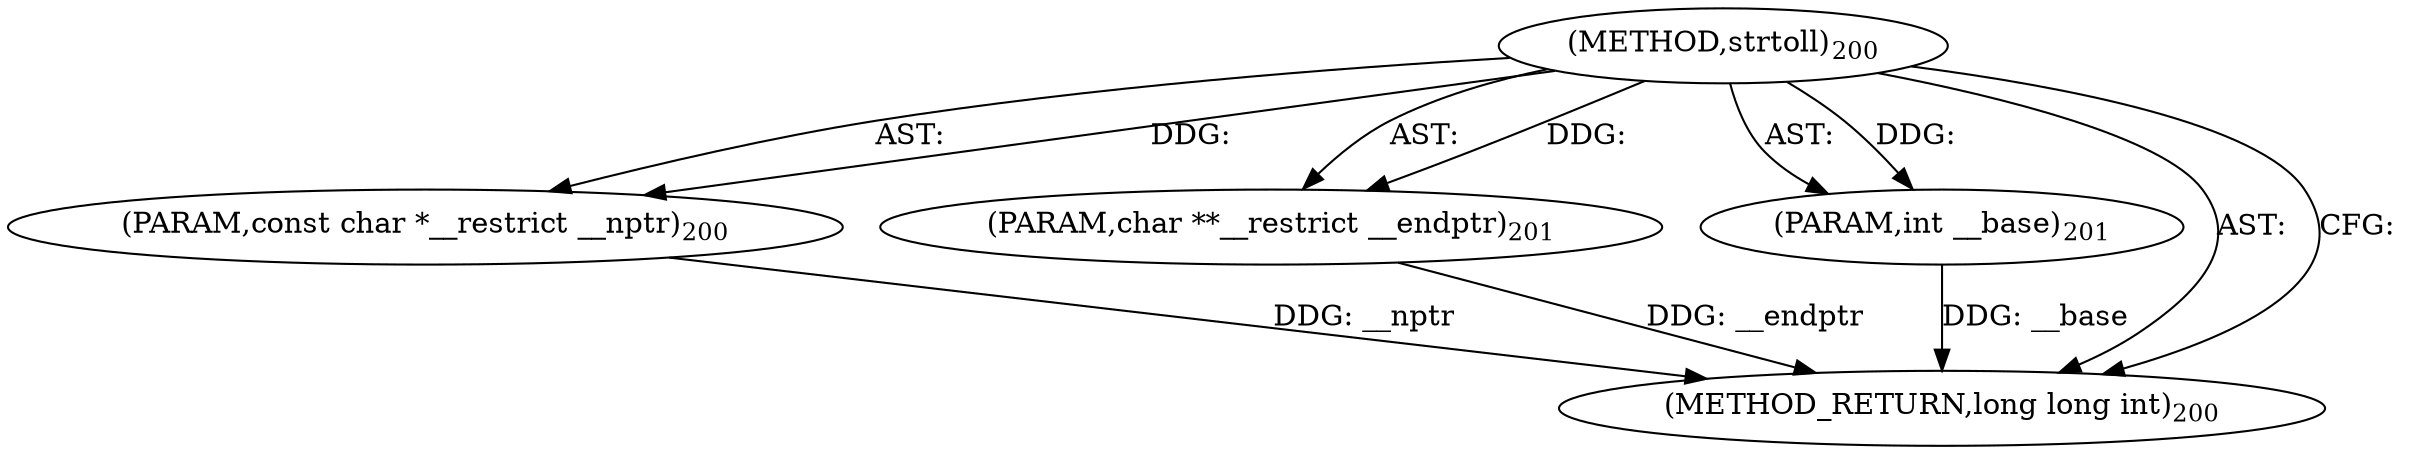 digraph "strtoll" {  
"4702" [label = <(METHOD,strtoll)<SUB>200</SUB>> ]
"4703" [label = <(PARAM,const char *__restrict __nptr)<SUB>200</SUB>> ]
"4704" [label = <(PARAM,char **__restrict __endptr)<SUB>201</SUB>> ]
"4705" [label = <(PARAM,int __base)<SUB>201</SUB>> ]
"4706" [label = <(METHOD_RETURN,long long int)<SUB>200</SUB>> ]
  "4702" -> "4703"  [ label = "AST: "] 
  "4702" -> "4704"  [ label = "AST: "] 
  "4702" -> "4705"  [ label = "AST: "] 
  "4702" -> "4706"  [ label = "AST: "] 
  "4702" -> "4706"  [ label = "CFG: "] 
  "4703" -> "4706"  [ label = "DDG: __nptr"] 
  "4704" -> "4706"  [ label = "DDG: __endptr"] 
  "4705" -> "4706"  [ label = "DDG: __base"] 
  "4702" -> "4703"  [ label = "DDG: "] 
  "4702" -> "4704"  [ label = "DDG: "] 
  "4702" -> "4705"  [ label = "DDG: "] 
}
